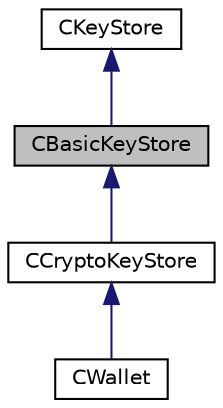 digraph "CBasicKeyStore"
{
 // LATEX_PDF_SIZE
  edge [fontname="Helvetica",fontsize="10",labelfontname="Helvetica",labelfontsize="10"];
  node [fontname="Helvetica",fontsize="10",shape=record];
  Node0 [label="CBasicKeyStore",height=0.2,width=0.4,color="black", fillcolor="grey75", style="filled", fontcolor="black",tooltip=" "];
  Node1 -> Node0 [dir="back",color="midnightblue",fontsize="10",style="solid"];
  Node1 [label="CKeyStore",height=0.2,width=0.4,color="black", fillcolor="white", style="filled",URL="$class_c_key_store.html",tooltip=" "];
  Node0 -> Node2 [dir="back",color="midnightblue",fontsize="10",style="solid"];
  Node2 [label="CCryptoKeyStore",height=0.2,width=0.4,color="black", fillcolor="white", style="filled",URL="$class_c_crypto_key_store.html",tooltip=" "];
  Node2 -> Node3 [dir="back",color="midnightblue",fontsize="10",style="solid"];
  Node3 [label="CWallet",height=0.2,width=0.4,color="black", fillcolor="white", style="filled",URL="$class_c_wallet.html",tooltip=" "];
}
